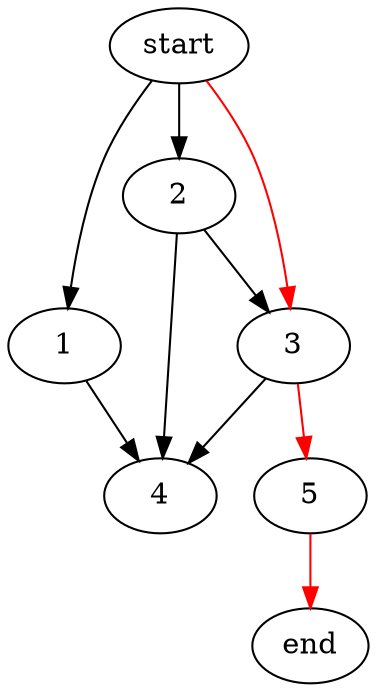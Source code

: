 digraph myGraph {
	1 -> 4
	2 -> 3
	2 -> 4
	3 -> 4
	3 -> 5 [color = red]
	5 -> end [color = red]
	start -> 1
	start -> 2
	start -> 3 [color = red]
}